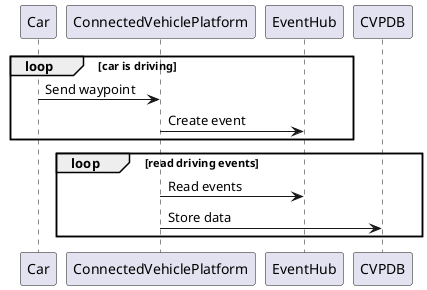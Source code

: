 @@startuml Car is driving
loop car is driving
    Car -> ConnectedVehiclePlatform: Send waypoint
    ConnectedVehiclePlatform -> EventHub: Create event
end
loop read driving events
    ConnectedVehiclePlatform -> EventHub: Read events
    ConnectedVehiclePlatform -> CVPDB: Store data
end
@@enduml